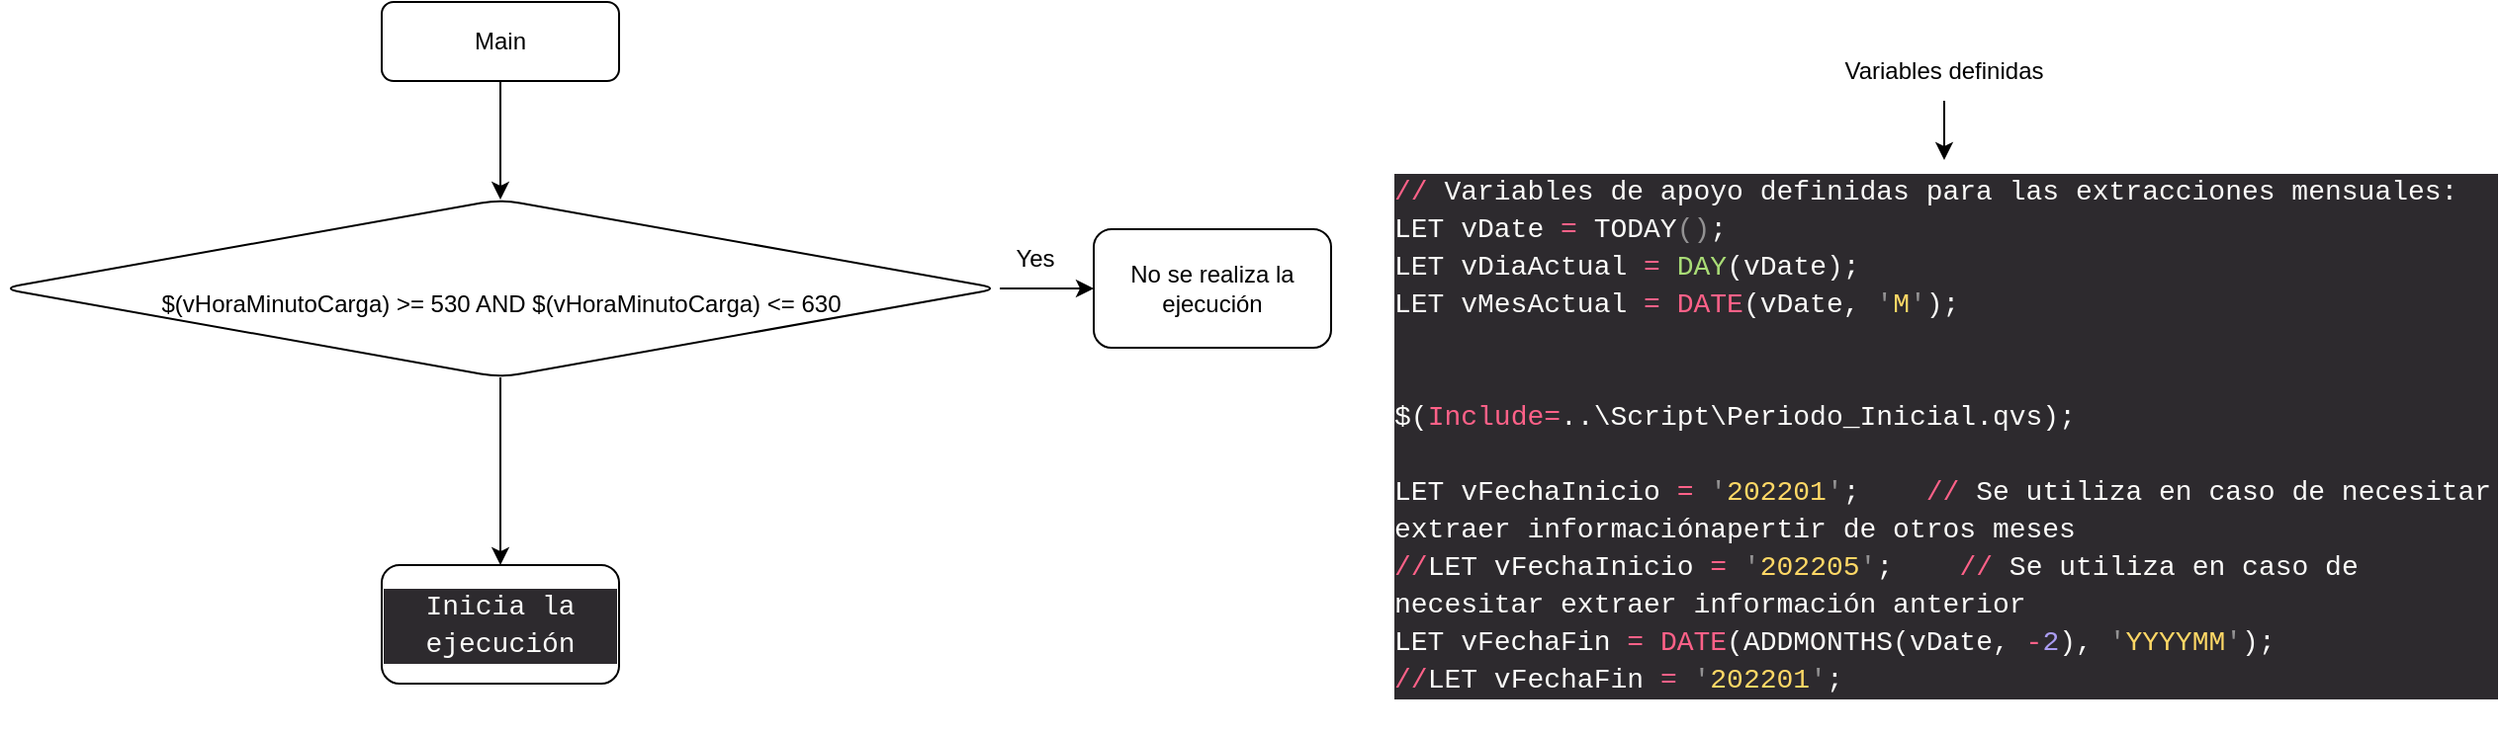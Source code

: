 <mxfile version="20.5.3" type="github">
  <diagram id="C5RBs43oDa-KdzZeNtuy" name="Page-1">
    <mxGraphModel dx="1935" dy="482" grid="1" gridSize="10" guides="1" tooltips="1" connect="1" arrows="1" fold="1" page="1" pageScale="1" pageWidth="827" pageHeight="1169" math="0" shadow="0">
      <root>
        <mxCell id="WIyWlLk6GJQsqaUBKTNV-0" />
        <mxCell id="WIyWlLk6GJQsqaUBKTNV-1" parent="WIyWlLk6GJQsqaUBKTNV-0" />
        <mxCell id="x3BnDo08FVJliyD5rQEA-3" value="" style="edgeStyle=orthogonalEdgeStyle;rounded=0;orthogonalLoop=1;jettySize=auto;html=1;" edge="1" parent="WIyWlLk6GJQsqaUBKTNV-1" source="WIyWlLk6GJQsqaUBKTNV-3" target="x3BnDo08FVJliyD5rQEA-2">
          <mxGeometry relative="1" as="geometry" />
        </mxCell>
        <mxCell id="WIyWlLk6GJQsqaUBKTNV-3" value="Main" style="rounded=1;whiteSpace=wrap;html=1;fontSize=12;glass=0;strokeWidth=1;shadow=0;" parent="WIyWlLk6GJQsqaUBKTNV-1" vertex="1">
          <mxGeometry x="160" y="80" width="120" height="40" as="geometry" />
        </mxCell>
        <mxCell id="x3BnDo08FVJliyD5rQEA-10" value="" style="edgeStyle=orthogonalEdgeStyle;rounded=0;orthogonalLoop=1;jettySize=auto;html=1;" edge="1" parent="WIyWlLk6GJQsqaUBKTNV-1" source="x3BnDo08FVJliyD5rQEA-2" target="x3BnDo08FVJliyD5rQEA-9">
          <mxGeometry relative="1" as="geometry" />
        </mxCell>
        <mxCell id="x3BnDo08FVJliyD5rQEA-13" value="" style="edgeStyle=orthogonalEdgeStyle;rounded=0;orthogonalLoop=1;jettySize=auto;html=1;" edge="1" parent="WIyWlLk6GJQsqaUBKTNV-1" source="x3BnDo08FVJliyD5rQEA-2" target="x3BnDo08FVJliyD5rQEA-12">
          <mxGeometry relative="1" as="geometry" />
        </mxCell>
        <mxCell id="x3BnDo08FVJliyD5rQEA-2" value="&lt;div&gt;&lt;br&gt;&lt;/div&gt;&lt;div&gt;$(vHoraMinutoCarga) &amp;gt;= 530 AND $(vHoraMinutoCarga) &amp;lt;= 630&lt;/div&gt;" style="rhombus;whiteSpace=wrap;html=1;rounded=1;glass=0;strokeWidth=1;shadow=0;" vertex="1" parent="WIyWlLk6GJQsqaUBKTNV-1">
          <mxGeometry x="-32.5" y="180" width="505" height="90" as="geometry" />
        </mxCell>
        <mxCell id="x3BnDo08FVJliyD5rQEA-6" value="&lt;div style=&quot;color: rgb(252, 252, 250); background-color: rgb(45, 42, 46); font-family: Consolas, &amp;quot;Courier New&amp;quot;, monospace; font-weight: normal; font-size: 14px; line-height: 19px;&quot;&gt;&lt;div&gt;&lt;span style=&quot;color: #ff6188;&quot;&gt;//&lt;/span&gt;&lt;span style=&quot;color: #fcfcfa;&quot;&gt; Variables de apoyo definidas para las extracciones mensuales: &lt;/span&gt;&lt;/div&gt;&lt;div&gt;&lt;span style=&quot;color: #fcfcfa;&quot;&gt;LET vDate &lt;/span&gt;&lt;span style=&quot;color: #ff6188;&quot;&gt;=&lt;/span&gt;&lt;span style=&quot;color: #fcfcfa;&quot;&gt; TODAY&lt;/span&gt;&lt;span style=&quot;color: #939293;&quot;&gt;()&lt;/span&gt;&lt;span style=&quot;color: #fcfcfa;&quot;&gt;;&lt;/span&gt;&lt;/div&gt;&lt;div&gt;&lt;span style=&quot;color: #fcfcfa;&quot;&gt;LET vDiaActual &lt;/span&gt;&lt;span style=&quot;color: #ff6188;&quot;&gt;=&lt;/span&gt;&lt;span style=&quot;color: #fcfcfa;&quot;&gt; &lt;/span&gt;&lt;span style=&quot;color: #a9dc76;&quot;&gt;DAY&lt;/span&gt;&lt;span style=&quot;color: #fcfcfa;&quot;&gt;(vDate);&lt;/span&gt;&lt;/div&gt;&lt;div&gt;&lt;span style=&quot;color: #fcfcfa;&quot;&gt;LET vMesActual &lt;/span&gt;&lt;span style=&quot;color: #ff6188;&quot;&gt;=&lt;/span&gt;&lt;span style=&quot;color: #fcfcfa;&quot;&gt; &lt;/span&gt;&lt;span style=&quot;color: #ff6188;&quot;&gt;DATE&lt;/span&gt;&lt;span style=&quot;color: #fcfcfa;&quot;&gt;(vDate, &lt;/span&gt;&lt;span style=&quot;color: #939293;&quot;&gt;&#39;&lt;/span&gt;&lt;span style=&quot;color: #ffd866;&quot;&gt;M&lt;/span&gt;&lt;span style=&quot;color: #939293;&quot;&gt;&#39;&lt;/span&gt;&lt;span style=&quot;color: #fcfcfa;&quot;&gt;);&lt;/span&gt;&lt;/div&gt;&lt;br&gt;&lt;br&gt;&lt;div&gt;&lt;span style=&quot;color: #fcfcfa;&quot;&gt;$(&lt;/span&gt;&lt;span style=&quot;color: #ff6188;&quot;&gt;Include=&lt;/span&gt;&lt;span style=&quot;color: #fcfcfa;&quot;&gt;..\Script\Periodo_Inicial.qvs); &lt;/span&gt;&lt;/div&gt;&lt;br&gt;&lt;div&gt;&lt;span style=&quot;color: #fcfcfa;&quot;&gt;LET vFechaInicio &lt;/span&gt;&lt;span style=&quot;color: #ff6188;&quot;&gt;=&lt;/span&gt;&lt;span style=&quot;color: #fcfcfa;&quot;&gt; &lt;/span&gt;&lt;span style=&quot;color: #939293;&quot;&gt;&#39;&lt;/span&gt;&lt;span style=&quot;color: #ffd866;&quot;&gt;202201&lt;/span&gt;&lt;span style=&quot;color: #939293;&quot;&gt;&#39;&lt;/span&gt;&lt;span style=&quot;color: #fcfcfa;&quot;&gt;; &amp;nbsp; &amp;nbsp;&lt;/span&gt;&lt;span style=&quot;color: #ff6188;&quot;&gt;//&lt;/span&gt;&lt;span style=&quot;color: #fcfcfa;&quot;&gt; Se utiliza en caso de necesitar extraer informaciónapertir de otros meses&lt;/span&gt;&lt;/div&gt;&lt;div&gt;&lt;span style=&quot;color: #ff6188;&quot;&gt;//&lt;/span&gt;&lt;span style=&quot;color: #fcfcfa;&quot;&gt;LET vFechaInicio &lt;/span&gt;&lt;span style=&quot;color: #ff6188;&quot;&gt;=&lt;/span&gt;&lt;span style=&quot;color: #fcfcfa;&quot;&gt; &lt;/span&gt;&lt;span style=&quot;color: #939293;&quot;&gt;&#39;&lt;/span&gt;&lt;span style=&quot;color: #ffd866;&quot;&gt;202205&lt;/span&gt;&lt;span style=&quot;color: #939293;&quot;&gt;&#39;&lt;/span&gt;&lt;span style=&quot;color: #fcfcfa;&quot;&gt;; &amp;nbsp; &amp;nbsp;&lt;/span&gt;&lt;span style=&quot;color: #ff6188;&quot;&gt;//&lt;/span&gt;&lt;span style=&quot;color: #fcfcfa;&quot;&gt; Se utiliza en caso de necesitar extraer información anterior&lt;/span&gt;&lt;/div&gt;&lt;div&gt;&lt;span style=&quot;color: #fcfcfa;&quot;&gt;LET vFechaFin &lt;/span&gt;&lt;span style=&quot;color: #ff6188;&quot;&gt;=&lt;/span&gt;&lt;span style=&quot;color: #fcfcfa;&quot;&gt; &lt;/span&gt;&lt;span style=&quot;color: #ff6188;&quot;&gt;DATE&lt;/span&gt;&lt;span style=&quot;color: #fcfcfa;&quot;&gt;(ADDMONTHS(vDate, &lt;/span&gt;&lt;span style=&quot;color: #ff6188;&quot;&gt;-&lt;/span&gt;&lt;span style=&quot;color: #ab9df2;&quot;&gt;2&lt;/span&gt;&lt;span style=&quot;color: #fcfcfa;&quot;&gt;), &lt;/span&gt;&lt;span style=&quot;color: #939293;&quot;&gt;&#39;&lt;/span&gt;&lt;span style=&quot;color: #ffd866;&quot;&gt;YYYYMM&lt;/span&gt;&lt;span style=&quot;color: #939293;&quot;&gt;&#39;&lt;/span&gt;&lt;span style=&quot;color: #fcfcfa;&quot;&gt;); &amp;nbsp; &lt;/span&gt;&lt;/div&gt;&lt;div&gt;&lt;span style=&quot;color: #ff6188;&quot;&gt;//&lt;/span&gt;&lt;span style=&quot;color: #fcfcfa;&quot;&gt;LET vFechaFin &lt;/span&gt;&lt;span style=&quot;color: #ff6188;&quot;&gt;=&lt;/span&gt;&lt;span style=&quot;color: #fcfcfa;&quot;&gt; &lt;/span&gt;&lt;span style=&quot;color: #939293;&quot;&gt;&#39;&lt;/span&gt;&lt;span style=&quot;color: #ffd866;&quot;&gt;202201&lt;/span&gt;&lt;span style=&quot;color: #939293;&quot;&gt;&#39;&lt;/span&gt;&lt;span style=&quot;color: #fcfcfa;&quot;&gt;; &lt;/span&gt;&lt;/div&gt;&lt;/div&gt;" style="text;whiteSpace=wrap;html=1;" vertex="1" parent="WIyWlLk6GJQsqaUBKTNV-1">
          <mxGeometry x="670" y="160" width="560" height="290" as="geometry" />
        </mxCell>
        <mxCell id="x3BnDo08FVJliyD5rQEA-8" value="" style="edgeStyle=orthogonalEdgeStyle;rounded=0;orthogonalLoop=1;jettySize=auto;html=1;" edge="1" parent="WIyWlLk6GJQsqaUBKTNV-1" source="x3BnDo08FVJliyD5rQEA-7" target="x3BnDo08FVJliyD5rQEA-6">
          <mxGeometry relative="1" as="geometry" />
        </mxCell>
        <mxCell id="x3BnDo08FVJliyD5rQEA-7" value="Variables definidas" style="text;html=1;strokeColor=none;fillColor=none;align=center;verticalAlign=middle;whiteSpace=wrap;rounded=0;" vertex="1" parent="WIyWlLk6GJQsqaUBKTNV-1">
          <mxGeometry x="870" y="100" width="160" height="30" as="geometry" />
        </mxCell>
        <mxCell id="x3BnDo08FVJliyD5rQEA-9" value="No se realiza la ejecución" style="whiteSpace=wrap;html=1;rounded=1;glass=0;strokeWidth=1;shadow=0;" vertex="1" parent="WIyWlLk6GJQsqaUBKTNV-1">
          <mxGeometry x="520" y="195" width="120" height="60" as="geometry" />
        </mxCell>
        <mxCell id="x3BnDo08FVJliyD5rQEA-11" value="Yes" style="text;html=1;align=center;verticalAlign=middle;resizable=0;points=[];autosize=1;strokeColor=none;fillColor=none;" vertex="1" parent="WIyWlLk6GJQsqaUBKTNV-1">
          <mxGeometry x="470" y="195" width="40" height="30" as="geometry" />
        </mxCell>
        <mxCell id="x3BnDo08FVJliyD5rQEA-12" value="&lt;div style=&quot;color: rgb(252, 252, 250); background-color: rgb(45, 42, 46); font-family: Consolas, &amp;quot;Courier New&amp;quot;, monospace; font-size: 14px; line-height: 19px;&quot;&gt;Inicia la ejecución&lt;/div&gt;" style="whiteSpace=wrap;html=1;rounded=1;glass=0;strokeWidth=1;shadow=0;" vertex="1" parent="WIyWlLk6GJQsqaUBKTNV-1">
          <mxGeometry x="160" y="365" width="120" height="60" as="geometry" />
        </mxCell>
      </root>
    </mxGraphModel>
  </diagram>
</mxfile>
